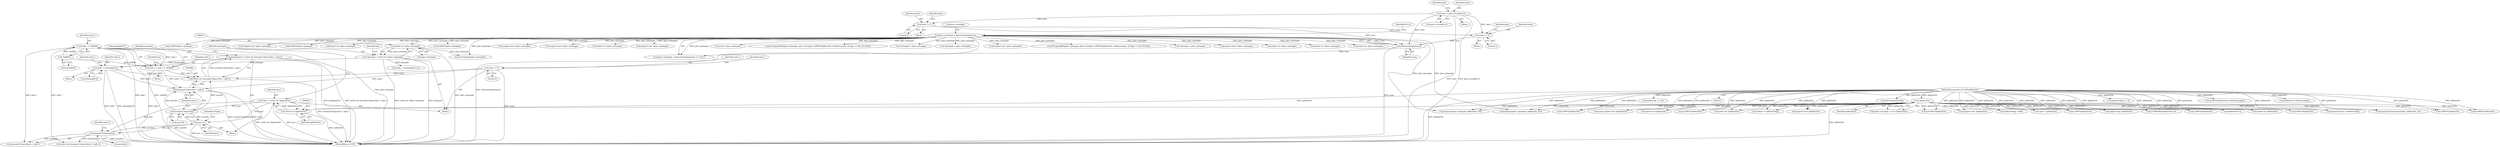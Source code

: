 digraph "1_gstreamer_bc2cdd57d549ab3ba59782e9b395d0cd683fd3ac@pointer" {
"1000873" [label="(Call,pSample[j*2] = (short int) (bswapLE16(psrc[0]) + iadd_l))"];
"1000879" [label="(Call,(short int) (bswapLE16(psrc[0]) + iadd_l))"];
"1000882" [label="(Call,bswapLE16(psrc[0]))"];
"1000842" [label="(Call,*psrc = (short int *)lpMemFile)"];
"1000844" [label="(Call,(short int *)lpMemFile)"];
"1000129" [label="(Call,!lpMemFile)"];
"1000104" [label="(MethodParameterIn,LPCSTR lpMemFile)"];
"1000903" [label="(Call,psrc++)"];
"1000898" [label="(Call,bswapLE16(psrc[len]))"];
"1000910" [label="(Call,iadd_l = pSample[j*2])"];
"1000848" [label="(Call,*pSample = (short int *)pIns->pSample)"];
"1000850" [label="(Call,(short int *)pIns->pSample)"];
"1000180" [label="(Call,pIns->pSample = AllocateSample(mem))"];
"1000184" [label="(Call,AllocateSample(mem))"];
"1000157" [label="(Call,mem *= 2)"];
"1000112" [label="(Call,mem = pIns->nLength+6)"];
"1000170" [label="(Call,mem *= 2)"];
"1000873" [label="(Call,pSample[j*2] = (short int) (bswapLE16(psrc[0]) + iadd_l))"];
"1000818" [label="(Call,iadd_l = 0)"];
"1000830" [label="(Call,iadd_l = iadd_r = -0x8000)"];
"1000832" [label="(Call,iadd_r = -0x8000)"];
"1000834" [label="(Call,-0x8000)"];
"1000881" [label="(Call,bswapLE16(psrc[0]) + iadd_l)"];
"1000265" [label="(Call,(const signed char *)lpMemFile)"];
"1001565" [label="(Call,(LPBYTE)lpMemFile)"];
"1000909" [label="(Block,)"];
"1001252" [label="(Call,(signed char *)pIns->pSample)"];
"1000834" [label="(Call,-0x8000)"];
"1000114" [label="(Call,pIns->nLength+6)"];
"1000917" [label="(Call,iadd_r = pSample[j*2+1])"];
"1000848" [label="(Call,*pSample = (short int *)pIns->pSample)"];
"1000180" [label="(Call,pIns->pSample = AllocateSample(mem))"];
"1000475" [label="(Call,(short int *)pIns->pSample)"];
"1000873" [label="(Call,pSample[j*2] = (short int) (bswapLE16(psrc[0]) + iadd_l))"];
"1000898" [label="(Call,bswapLE16(psrc[len]))"];
"1001272" [label="(Call,delta8 += lpMemFile[j])"];
"1000829" [label="(Block,)"];
"1000957" [label="(Call,(LPBYTE)lpMemFile)"];
"1000819" [label="(Identifier,iadd_l)"];
"1000635" [label="(Call,(signed char *)pIns->pSample)"];
"1000345" [label="(Call,(BYTE)lpMemFile[j])"];
"1002045" [label="(MethodReturn,UINT)"];
"1002009" [label="(Call,memcpy(pIns->pSample, lpMemFile, len))"];
"1000899" [label="(Call,psrc[len])"];
"1000895" [label="(Call,(short int) (bswapLE16(psrc[len]) + iadd_r))"];
"1000852" [label="(Call,pIns->pSample)"];
"1001816" [label="(Call,(signed short *)pIns->pSample)"];
"1000175" [label="(Identifier,pIns)"];
"1000158" [label="(Identifier,mem)"];
"1000912" [label="(Call,pSample[j*2])"];
"1000833" [label="(Identifier,iadd_r)"];
"1000122" [label="(Identifier,pIns)"];
"1000162" [label="(Identifier,pIns)"];
"1001188" [label="(Call,(char *)pIns->pSample)"];
"1000104" [label="(MethodParameterIn,LPCSTR lpMemFile)"];
"1000314" [label="(Call,memcpy(CompressionTable, lpMemFile, 16))"];
"1000846" [label="(Identifier,lpMemFile)"];
"1000882" [label="(Call,bswapLE16(psrc[0]))"];
"1000466" [label="(Call,memcpy(pIns->pSample, lpMemFile, len))"];
"1001180" [label="(Call,packcharacter = lpMemFile[8])"];
"1000911" [label="(Identifier,iadd_l)"];
"1000965" [label="(Call,ITUnpack16Bit(pIns->pSample, pIns->nLength, (LPBYTE)lpMemFile, dwMemLength, (nFlags == RS_IT21516)))"];
"1000902" [label="(Identifier,iadd_r)"];
"1000179" [label="(Call,(pIns->pSample = AllocateSample(mem)) == NULL)"];
"1000883" [label="(Call,psrc[0])"];
"1000816" [label="(Block,)"];
"1001106" [label="(Call,(short int *)lpMemFile)"];
"1001199" [label="(Call,lpMemFile+4)"];
"1000874" [label="(Call,pSample[j*2])"];
"1000322" [label="(Call,*pSample = pIns->pSample)"];
"1000831" [label="(Identifier,iadd_l)"];
"1000112" [label="(Call,mem = pIns->nLength+6)"];
"1000904" [label="(Identifier,psrc)"];
"1000159" [label="(Literal,2)"];
"1000238" [label="(Call,lpMemFile[j] - 0x80)"];
"1000172" [label="(Literal,2)"];
"1000217" [label="(Call,*pSample = pIns->pSample)"];
"1001335" [label="(Call,(LPBYTE)lpMemFile)"];
"1001738" [label="(Call,(LPBYTE)lpMemFile)"];
"1000897" [label="(Call,bswapLE16(psrc[len]) + iadd_r)"];
"1000972" [label="(Call,(LPBYTE)lpMemFile)"];
"1000881" [label="(Call,bswapLE16(psrc[0]) + iadd_l)"];
"1000169" [label="(Block,)"];
"1000130" [label="(Identifier,lpMemFile)"];
"1000184" [label="(Call,AllocateSample(mem))"];
"1000529" [label="(Call,(signed char *)pIns->pSample)"];
"1000835" [label="(Literal,0x8000)"];
"1000355" [label="(Call,lpMemFile[j] >> 4)"];
"1000950" [label="(Call,ITUnpack8Bit(pIns->pSample, pIns->nLength, (LPBYTE)lpMemFile, dwMemLength, (nFlags == RS_IT2158)))"];
"1000106" [label="(Block,)"];
"1000823" [label="(Identifier,iadd_r)"];
"1000537" [label="(Call,(signed char *)lpMemFile)"];
"1001176" [label="(Call,*psrc = lpMemFile)"];
"1001015" [label="(Call,(LPBYTE)lpMemFile)"];
"1000113" [label="(Identifier,mem)"];
"1000842" [label="(Call,*psrc = (short int *)lpMemFile)"];
"1000886" [label="(Identifier,iadd_l)"];
"1000129" [label="(Call,!lpMemFile)"];
"1000186" [label="(Identifier,NULL)"];
"1000818" [label="(Call,iadd_l = 0)"];
"1000830" [label="(Call,iadd_l = iadd_r = -0x8000)"];
"1000156" [label="(Block,)"];
"1000257" [label="(Call,*pSample = pIns->pSample)"];
"1001500" [label="(Call,(LPBYTE)lpMemFile)"];
"1000872" [label="(Block,)"];
"1000185" [label="(Identifier,mem)"];
"1001643" [label="(Call,(signed short *)pIns->pSample)"];
"1001506" [label="(Call,(LPBYTE)(lpMemFile+dwMemLength))"];
"1000832" [label="(Call,iadd_r = -0x8000)"];
"1000907" [label="(Identifier,nFlags)"];
"1000584" [label="(Call,(short int *)pIns->pSample)"];
"1000171" [label="(Identifier,mem)"];
"1000643" [label="(Call,(signed char *)lpMemFile)"];
"1001508" [label="(Call,lpMemFile+dwMemLength)"];
"1000820" [label="(Literal,0)"];
"1000844" [label="(Call,(short int *)lpMemFile)"];
"1000729" [label="(Call,(signed char *)lpMemFile)"];
"1000420" [label="(Call,(short int *)lpMemFile)"];
"1001929" [label="(Call,(short int *)pIns->pSample)"];
"1000837" [label="(Identifier,len)"];
"1001112" [label="(Call,(short int *)pIns->pSample)"];
"1000850" [label="(Call,(short int *)pIns->pSample)"];
"1000918" [label="(Identifier,iadd_r)"];
"1000858" [label="(Identifier,len)"];
"1000170" [label="(Call,mem *= 2)"];
"1001197" [label="(Call,(LPDWORD)(lpMemFile+4))"];
"1000849" [label="(Identifier,pSample)"];
"1000157" [label="(Call,mem *= 2)"];
"1001514" [label="(Call,(LPBYTE)pIns->pSample)"];
"1000843" [label="(Identifier,psrc)"];
"1000123" [label="(Call,(pIns->nLength < 4) || (!lpMemFile))"];
"1000910" [label="(Call,iadd_l = pSample[j*2])"];
"1000318" [label="(Call,lpMemFile += 16)"];
"1000735" [label="(Call,(signed char *)pIns->pSample)"];
"1000903" [label="(Call,psrc++)"];
"1002030" [label="(Call,FreeSample(pIns->pSample))"];
"1000592" [label="(Call,(short int *)lpMemFile)"];
"1001923" [label="(Call,(LPCBYTE)lpMemFile)"];
"1000889" [label="(Identifier,pSample)"];
"1001327" [label="(Call,(LPBYTE)pIns->pSample)"];
"1000181" [label="(Call,pIns->pSample)"];
"1000412" [label="(Call,(short int *)pIns->pSample)"];
"1001021" [label="(Call,(LPBYTE)pIns->pSample)"];
"1000879" [label="(Call,(short int) (bswapLE16(psrc[0]) + iadd_l))"];
"1000873" -> "1000872"  [label="AST: "];
"1000873" -> "1000879"  [label="CFG: "];
"1000874" -> "1000873"  [label="AST: "];
"1000879" -> "1000873"  [label="AST: "];
"1000889" -> "1000873"  [label="CFG: "];
"1000873" -> "1002045"  [label="DDG: pSample[j*2]"];
"1000873" -> "1002045"  [label="DDG: (short int) (bswapLE16(psrc[0]) + iadd_l)"];
"1000879" -> "1000873"  [label="DDG: bswapLE16(psrc[0]) + iadd_l"];
"1000873" -> "1000910"  [label="DDG: pSample[j*2]"];
"1000879" -> "1000881"  [label="CFG: "];
"1000880" -> "1000879"  [label="AST: "];
"1000881" -> "1000879"  [label="AST: "];
"1000879" -> "1002045"  [label="DDG: bswapLE16(psrc[0]) + iadd_l"];
"1000882" -> "1000879"  [label="DDG: psrc[0]"];
"1000910" -> "1000879"  [label="DDG: iadd_l"];
"1000818" -> "1000879"  [label="DDG: iadd_l"];
"1000830" -> "1000879"  [label="DDG: iadd_l"];
"1000882" -> "1000881"  [label="AST: "];
"1000882" -> "1000883"  [label="CFG: "];
"1000883" -> "1000882"  [label="AST: "];
"1000886" -> "1000882"  [label="CFG: "];
"1000882" -> "1002045"  [label="DDG: psrc[0]"];
"1000882" -> "1000881"  [label="DDG: psrc[0]"];
"1000842" -> "1000882"  [label="DDG: psrc"];
"1000903" -> "1000882"  [label="DDG: psrc"];
"1000882" -> "1000903"  [label="DDG: psrc[0]"];
"1000842" -> "1000816"  [label="AST: "];
"1000842" -> "1000844"  [label="CFG: "];
"1000843" -> "1000842"  [label="AST: "];
"1000844" -> "1000842"  [label="AST: "];
"1000849" -> "1000842"  [label="CFG: "];
"1000842" -> "1002045"  [label="DDG: psrc"];
"1000842" -> "1002045"  [label="DDG: (short int *)lpMemFile"];
"1000844" -> "1000842"  [label="DDG: lpMemFile"];
"1000842" -> "1000898"  [label="DDG: psrc"];
"1000842" -> "1000903"  [label="DDG: psrc"];
"1000844" -> "1000846"  [label="CFG: "];
"1000845" -> "1000844"  [label="AST: "];
"1000846" -> "1000844"  [label="AST: "];
"1000844" -> "1002045"  [label="DDG: lpMemFile"];
"1000129" -> "1000844"  [label="DDG: lpMemFile"];
"1000104" -> "1000844"  [label="DDG: lpMemFile"];
"1000129" -> "1000123"  [label="AST: "];
"1000129" -> "1000130"  [label="CFG: "];
"1000130" -> "1000129"  [label="AST: "];
"1000123" -> "1000129"  [label="CFG: "];
"1000129" -> "1002045"  [label="DDG: lpMemFile"];
"1000129" -> "1000123"  [label="DDG: lpMemFile"];
"1000104" -> "1000129"  [label="DDG: lpMemFile"];
"1000129" -> "1000238"  [label="DDG: lpMemFile"];
"1000129" -> "1000265"  [label="DDG: lpMemFile"];
"1000129" -> "1000314"  [label="DDG: lpMemFile"];
"1000129" -> "1000420"  [label="DDG: lpMemFile"];
"1000129" -> "1000466"  [label="DDG: lpMemFile"];
"1000129" -> "1000537"  [label="DDG: lpMemFile"];
"1000129" -> "1000592"  [label="DDG: lpMemFile"];
"1000129" -> "1000643"  [label="DDG: lpMemFile"];
"1000129" -> "1000729"  [label="DDG: lpMemFile"];
"1000129" -> "1000957"  [label="DDG: lpMemFile"];
"1000129" -> "1000972"  [label="DDG: lpMemFile"];
"1000129" -> "1001015"  [label="DDG: lpMemFile"];
"1000129" -> "1001106"  [label="DDG: lpMemFile"];
"1000129" -> "1001176"  [label="DDG: lpMemFile"];
"1000129" -> "1001180"  [label="DDG: lpMemFile"];
"1000129" -> "1001197"  [label="DDG: lpMemFile"];
"1000129" -> "1001199"  [label="DDG: lpMemFile"];
"1000129" -> "1001272"  [label="DDG: lpMemFile"];
"1000129" -> "1001335"  [label="DDG: lpMemFile"];
"1000129" -> "1001500"  [label="DDG: lpMemFile"];
"1000129" -> "1001565"  [label="DDG: lpMemFile"];
"1000129" -> "1001738"  [label="DDG: lpMemFile"];
"1000129" -> "1001923"  [label="DDG: lpMemFile"];
"1000129" -> "1002009"  [label="DDG: lpMemFile"];
"1000104" -> "1000101"  [label="AST: "];
"1000104" -> "1002045"  [label="DDG: lpMemFile"];
"1000104" -> "1000238"  [label="DDG: lpMemFile"];
"1000104" -> "1000265"  [label="DDG: lpMemFile"];
"1000104" -> "1000314"  [label="DDG: lpMemFile"];
"1000104" -> "1000318"  [label="DDG: lpMemFile"];
"1000104" -> "1000345"  [label="DDG: lpMemFile"];
"1000104" -> "1000355"  [label="DDG: lpMemFile"];
"1000104" -> "1000420"  [label="DDG: lpMemFile"];
"1000104" -> "1000466"  [label="DDG: lpMemFile"];
"1000104" -> "1000537"  [label="DDG: lpMemFile"];
"1000104" -> "1000592"  [label="DDG: lpMemFile"];
"1000104" -> "1000643"  [label="DDG: lpMemFile"];
"1000104" -> "1000729"  [label="DDG: lpMemFile"];
"1000104" -> "1000957"  [label="DDG: lpMemFile"];
"1000104" -> "1000972"  [label="DDG: lpMemFile"];
"1000104" -> "1001015"  [label="DDG: lpMemFile"];
"1000104" -> "1001106"  [label="DDG: lpMemFile"];
"1000104" -> "1001176"  [label="DDG: lpMemFile"];
"1000104" -> "1001180"  [label="DDG: lpMemFile"];
"1000104" -> "1001197"  [label="DDG: lpMemFile"];
"1000104" -> "1001199"  [label="DDG: lpMemFile"];
"1000104" -> "1001272"  [label="DDG: lpMemFile"];
"1000104" -> "1001335"  [label="DDG: lpMemFile"];
"1000104" -> "1001500"  [label="DDG: lpMemFile"];
"1000104" -> "1001506"  [label="DDG: lpMemFile"];
"1000104" -> "1001508"  [label="DDG: lpMemFile"];
"1000104" -> "1001565"  [label="DDG: lpMemFile"];
"1000104" -> "1001738"  [label="DDG: lpMemFile"];
"1000104" -> "1001923"  [label="DDG: lpMemFile"];
"1000104" -> "1002009"  [label="DDG: lpMemFile"];
"1000903" -> "1000872"  [label="AST: "];
"1000903" -> "1000904"  [label="CFG: "];
"1000904" -> "1000903"  [label="AST: "];
"1000907" -> "1000903"  [label="CFG: "];
"1000903" -> "1002045"  [label="DDG: psrc"];
"1000903" -> "1000898"  [label="DDG: psrc"];
"1000898" -> "1000903"  [label="DDG: psrc[len]"];
"1000898" -> "1000897"  [label="AST: "];
"1000898" -> "1000899"  [label="CFG: "];
"1000899" -> "1000898"  [label="AST: "];
"1000902" -> "1000898"  [label="CFG: "];
"1000898" -> "1002045"  [label="DDG: psrc[len]"];
"1000898" -> "1000895"  [label="DDG: psrc[len]"];
"1000898" -> "1000897"  [label="DDG: psrc[len]"];
"1000910" -> "1000909"  [label="AST: "];
"1000910" -> "1000912"  [label="CFG: "];
"1000911" -> "1000910"  [label="AST: "];
"1000912" -> "1000910"  [label="AST: "];
"1000918" -> "1000910"  [label="CFG: "];
"1000910" -> "1002045"  [label="DDG: iadd_l"];
"1000910" -> "1002045"  [label="DDG: pSample[j*2]"];
"1000910" -> "1000881"  [label="DDG: iadd_l"];
"1000848" -> "1000910"  [label="DDG: pSample"];
"1000848" -> "1000816"  [label="AST: "];
"1000848" -> "1000850"  [label="CFG: "];
"1000849" -> "1000848"  [label="AST: "];
"1000850" -> "1000848"  [label="AST: "];
"1000858" -> "1000848"  [label="CFG: "];
"1000848" -> "1002045"  [label="DDG: pSample"];
"1000848" -> "1002045"  [label="DDG: (short int *)pIns->pSample"];
"1000850" -> "1000848"  [label="DDG: pIns->pSample"];
"1000848" -> "1000917"  [label="DDG: pSample"];
"1000850" -> "1000852"  [label="CFG: "];
"1000851" -> "1000850"  [label="AST: "];
"1000852" -> "1000850"  [label="AST: "];
"1000850" -> "1002045"  [label="DDG: pIns->pSample"];
"1000180" -> "1000850"  [label="DDG: pIns->pSample"];
"1000850" -> "1002030"  [label="DDG: pIns->pSample"];
"1000180" -> "1000179"  [label="AST: "];
"1000180" -> "1000184"  [label="CFG: "];
"1000181" -> "1000180"  [label="AST: "];
"1000184" -> "1000180"  [label="AST: "];
"1000186" -> "1000180"  [label="CFG: "];
"1000180" -> "1002045"  [label="DDG: AllocateSample(mem)"];
"1000180" -> "1002045"  [label="DDG: pIns->pSample"];
"1000180" -> "1000179"  [label="DDG: pIns->pSample"];
"1000184" -> "1000180"  [label="DDG: mem"];
"1000180" -> "1000217"  [label="DDG: pIns->pSample"];
"1000180" -> "1000257"  [label="DDG: pIns->pSample"];
"1000180" -> "1000322"  [label="DDG: pIns->pSample"];
"1000180" -> "1000412"  [label="DDG: pIns->pSample"];
"1000180" -> "1000466"  [label="DDG: pIns->pSample"];
"1000180" -> "1000475"  [label="DDG: pIns->pSample"];
"1000180" -> "1000529"  [label="DDG: pIns->pSample"];
"1000180" -> "1000584"  [label="DDG: pIns->pSample"];
"1000180" -> "1000635"  [label="DDG: pIns->pSample"];
"1000180" -> "1000735"  [label="DDG: pIns->pSample"];
"1000180" -> "1000950"  [label="DDG: pIns->pSample"];
"1000180" -> "1000965"  [label="DDG: pIns->pSample"];
"1000180" -> "1001021"  [label="DDG: pIns->pSample"];
"1000180" -> "1001112"  [label="DDG: pIns->pSample"];
"1000180" -> "1001188"  [label="DDG: pIns->pSample"];
"1000180" -> "1001252"  [label="DDG: pIns->pSample"];
"1000180" -> "1001327"  [label="DDG: pIns->pSample"];
"1000180" -> "1001514"  [label="DDG: pIns->pSample"];
"1000180" -> "1001643"  [label="DDG: pIns->pSample"];
"1000180" -> "1001816"  [label="DDG: pIns->pSample"];
"1000180" -> "1001929"  [label="DDG: pIns->pSample"];
"1000180" -> "1002009"  [label="DDG: pIns->pSample"];
"1000180" -> "1002030"  [label="DDG: pIns->pSample"];
"1000184" -> "1000185"  [label="CFG: "];
"1000185" -> "1000184"  [label="AST: "];
"1000184" -> "1002045"  [label="DDG: mem"];
"1000184" -> "1000179"  [label="DDG: mem"];
"1000157" -> "1000184"  [label="DDG: mem"];
"1000112" -> "1000184"  [label="DDG: mem"];
"1000170" -> "1000184"  [label="DDG: mem"];
"1000157" -> "1000156"  [label="AST: "];
"1000157" -> "1000159"  [label="CFG: "];
"1000158" -> "1000157"  [label="AST: "];
"1000159" -> "1000157"  [label="AST: "];
"1000162" -> "1000157"  [label="CFG: "];
"1000112" -> "1000157"  [label="DDG: mem"];
"1000157" -> "1000170"  [label="DDG: mem"];
"1000112" -> "1000106"  [label="AST: "];
"1000112" -> "1000114"  [label="CFG: "];
"1000113" -> "1000112"  [label="AST: "];
"1000114" -> "1000112"  [label="AST: "];
"1000122" -> "1000112"  [label="CFG: "];
"1000112" -> "1002045"  [label="DDG: pIns->nLength+6"];
"1000112" -> "1002045"  [label="DDG: mem"];
"1000112" -> "1000170"  [label="DDG: mem"];
"1000170" -> "1000169"  [label="AST: "];
"1000170" -> "1000172"  [label="CFG: "];
"1000171" -> "1000170"  [label="AST: "];
"1000172" -> "1000170"  [label="AST: "];
"1000175" -> "1000170"  [label="CFG: "];
"1000818" -> "1000816"  [label="AST: "];
"1000818" -> "1000820"  [label="CFG: "];
"1000819" -> "1000818"  [label="AST: "];
"1000820" -> "1000818"  [label="AST: "];
"1000823" -> "1000818"  [label="CFG: "];
"1000818" -> "1002045"  [label="DDG: iadd_l"];
"1000818" -> "1000881"  [label="DDG: iadd_l"];
"1000830" -> "1000829"  [label="AST: "];
"1000830" -> "1000832"  [label="CFG: "];
"1000831" -> "1000830"  [label="AST: "];
"1000832" -> "1000830"  [label="AST: "];
"1000837" -> "1000830"  [label="CFG: "];
"1000830" -> "1002045"  [label="DDG: iadd_l"];
"1000832" -> "1000830"  [label="DDG: iadd_r"];
"1000834" -> "1000830"  [label="DDG: 0x8000"];
"1000830" -> "1000881"  [label="DDG: iadd_l"];
"1000832" -> "1000834"  [label="CFG: "];
"1000833" -> "1000832"  [label="AST: "];
"1000834" -> "1000832"  [label="AST: "];
"1000832" -> "1002045"  [label="DDG: -0x8000"];
"1000832" -> "1002045"  [label="DDG: iadd_r"];
"1000834" -> "1000832"  [label="DDG: 0x8000"];
"1000832" -> "1000895"  [label="DDG: iadd_r"];
"1000832" -> "1000897"  [label="DDG: iadd_r"];
"1000834" -> "1000835"  [label="CFG: "];
"1000835" -> "1000834"  [label="AST: "];
"1000881" -> "1000886"  [label="CFG: "];
"1000886" -> "1000881"  [label="AST: "];
"1000881" -> "1002045"  [label="DDG: iadd_l"];
"1000881" -> "1002045"  [label="DDG: bswapLE16(psrc[0])"];
}

